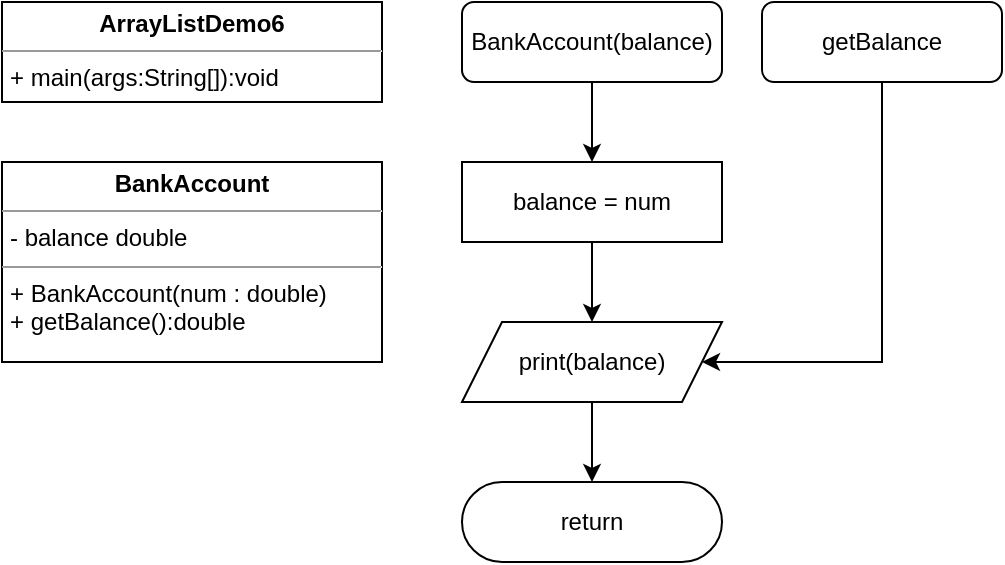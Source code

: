 <mxfile version="21.7.1" type="github">
  <diagram name="Page-1" id="c4acf3e9-155e-7222-9cf6-157b1a14988f">
    <mxGraphModel dx="1434" dy="754" grid="1" gridSize="10" guides="1" tooltips="1" connect="1" arrows="1" fold="1" page="1" pageScale="1" pageWidth="850" pageHeight="1100" background="none" math="0" shadow="0">
      <root>
        <mxCell id="0" />
        <mxCell id="1" parent="0" />
        <mxCell id="5d2195bd80daf111-41" style="edgeStyle=orthogonalEdgeStyle;rounded=0;html=1;dashed=1;labelBackgroundColor=none;startFill=0;endArrow=open;endFill=0;endSize=10;fontFamily=Verdana;fontSize=10;" parent="1" edge="1">
          <mxGeometry relative="1" as="geometry">
            <Array as="points" />
            <mxPoint x="730" y="603" as="sourcePoint" />
          </mxGeometry>
        </mxCell>
        <mxCell id="5d2195bd80daf111-18" value="&lt;p style=&quot;margin:0px;margin-top:4px;text-align:center;&quot;&gt;&lt;b&gt;ArrayListDemo6&lt;/b&gt;&lt;br&gt;&lt;/p&gt;&lt;hr size=&quot;1&quot;&gt;&lt;p style=&quot;margin:0px;margin-left:4px;&quot;&gt;+ main(args:String[]):void&lt;/p&gt;&lt;hr size=&quot;1&quot;&gt;&lt;p style=&quot;margin:0px;margin-left:4px;&quot;&gt;&lt;br&gt;&lt;/p&gt;" style="verticalAlign=top;align=left;overflow=fill;fontSize=12;fontFamily=Helvetica;html=1;rounded=0;shadow=0;comic=0;labelBackgroundColor=none;strokeWidth=1" parent="1" vertex="1">
          <mxGeometry x="60" y="80" width="190" height="50" as="geometry" />
        </mxCell>
        <mxCell id="5d2195bd80daf111-19" value="&lt;p style=&quot;margin:0px;margin-top:4px;text-align:center;&quot;&gt;&lt;b&gt;BankAccount&lt;/b&gt;&lt;br&gt;&lt;/p&gt;&lt;hr size=&quot;1&quot;&gt;&lt;p style=&quot;margin:0px;margin-left:4px;&quot;&gt;- balance double&lt;/p&gt;&lt;hr size=&quot;1&quot;&gt;&lt;p style=&quot;margin:0px;margin-left:4px;&quot;&gt;+ BankAccount(num : double)&lt;/p&gt;&lt;p style=&quot;margin:0px;margin-left:4px;&quot;&gt;+ getBalance():double&lt;/p&gt;" style="verticalAlign=top;align=left;overflow=fill;fontSize=12;fontFamily=Helvetica;html=1;rounded=0;shadow=0;comic=0;labelBackgroundColor=none;strokeWidth=1" parent="1" vertex="1">
          <mxGeometry x="60" y="160" width="190" height="100" as="geometry" />
        </mxCell>
        <mxCell id="aQXuEM2Zdq98k6zL0xd_-4" style="edgeStyle=orthogonalEdgeStyle;rounded=0;orthogonalLoop=1;jettySize=auto;html=1;entryX=0.5;entryY=0;entryDx=0;entryDy=0;" parent="1" source="aQXuEM2Zdq98k6zL0xd_-2" target="aQXuEM2Zdq98k6zL0xd_-5" edge="1">
          <mxGeometry relative="1" as="geometry">
            <mxPoint x="350" y="190" as="targetPoint" />
          </mxGeometry>
        </mxCell>
        <mxCell id="aQXuEM2Zdq98k6zL0xd_-2" value="BankAccount(balance)" style="rounded=1;whiteSpace=wrap;html=1;" parent="1" vertex="1">
          <mxGeometry x="290" y="80" width="130" height="40" as="geometry" />
        </mxCell>
        <mxCell id="yeKMFAoj3MI8Vbd_nCC5-2" style="edgeStyle=orthogonalEdgeStyle;rounded=0;orthogonalLoop=1;jettySize=auto;html=1;entryX=1;entryY=0.5;entryDx=0;entryDy=0;" edge="1" parent="1" source="aQXuEM2Zdq98k6zL0xd_-3" target="aQXuEM2Zdq98k6zL0xd_-9">
          <mxGeometry relative="1" as="geometry">
            <Array as="points">
              <mxPoint x="500" y="260" />
            </Array>
          </mxGeometry>
        </mxCell>
        <mxCell id="aQXuEM2Zdq98k6zL0xd_-3" value="getBalance" style="rounded=1;whiteSpace=wrap;html=1;" parent="1" vertex="1">
          <mxGeometry x="440" y="80" width="120" height="40" as="geometry" />
        </mxCell>
        <mxCell id="aQXuEM2Zdq98k6zL0xd_-14" style="edgeStyle=orthogonalEdgeStyle;rounded=0;orthogonalLoop=1;jettySize=auto;html=1;entryX=0.5;entryY=0;entryDx=0;entryDy=0;" parent="1" source="aQXuEM2Zdq98k6zL0xd_-5" target="aQXuEM2Zdq98k6zL0xd_-9" edge="1">
          <mxGeometry relative="1" as="geometry" />
        </mxCell>
        <mxCell id="aQXuEM2Zdq98k6zL0xd_-5" value="balance = num" style="rounded=0;whiteSpace=wrap;html=1;" parent="1" vertex="1">
          <mxGeometry x="290" y="160" width="130" height="40" as="geometry" />
        </mxCell>
        <mxCell id="yeKMFAoj3MI8Vbd_nCC5-1" style="edgeStyle=orthogonalEdgeStyle;rounded=0;orthogonalLoop=1;jettySize=auto;html=1;entryX=0.5;entryY=0.5;entryDx=0;entryDy=-20;entryPerimeter=0;" edge="1" parent="1" source="aQXuEM2Zdq98k6zL0xd_-9" target="aQXuEM2Zdq98k6zL0xd_-12">
          <mxGeometry relative="1" as="geometry" />
        </mxCell>
        <mxCell id="aQXuEM2Zdq98k6zL0xd_-9" value="print(balance)" style="shape=parallelogram;perimeter=parallelogramPerimeter;whiteSpace=wrap;html=1;fixedSize=1;" parent="1" vertex="1">
          <mxGeometry x="290" y="240" width="130" height="40" as="geometry" />
        </mxCell>
        <mxCell id="aQXuEM2Zdq98k6zL0xd_-12" value="return" style="html=1;dashed=0;whiteSpace=wrap;shape=mxgraph.dfd.start" parent="1" vertex="1">
          <mxGeometry x="290" y="320" width="130" height="40" as="geometry" />
        </mxCell>
      </root>
    </mxGraphModel>
  </diagram>
</mxfile>
